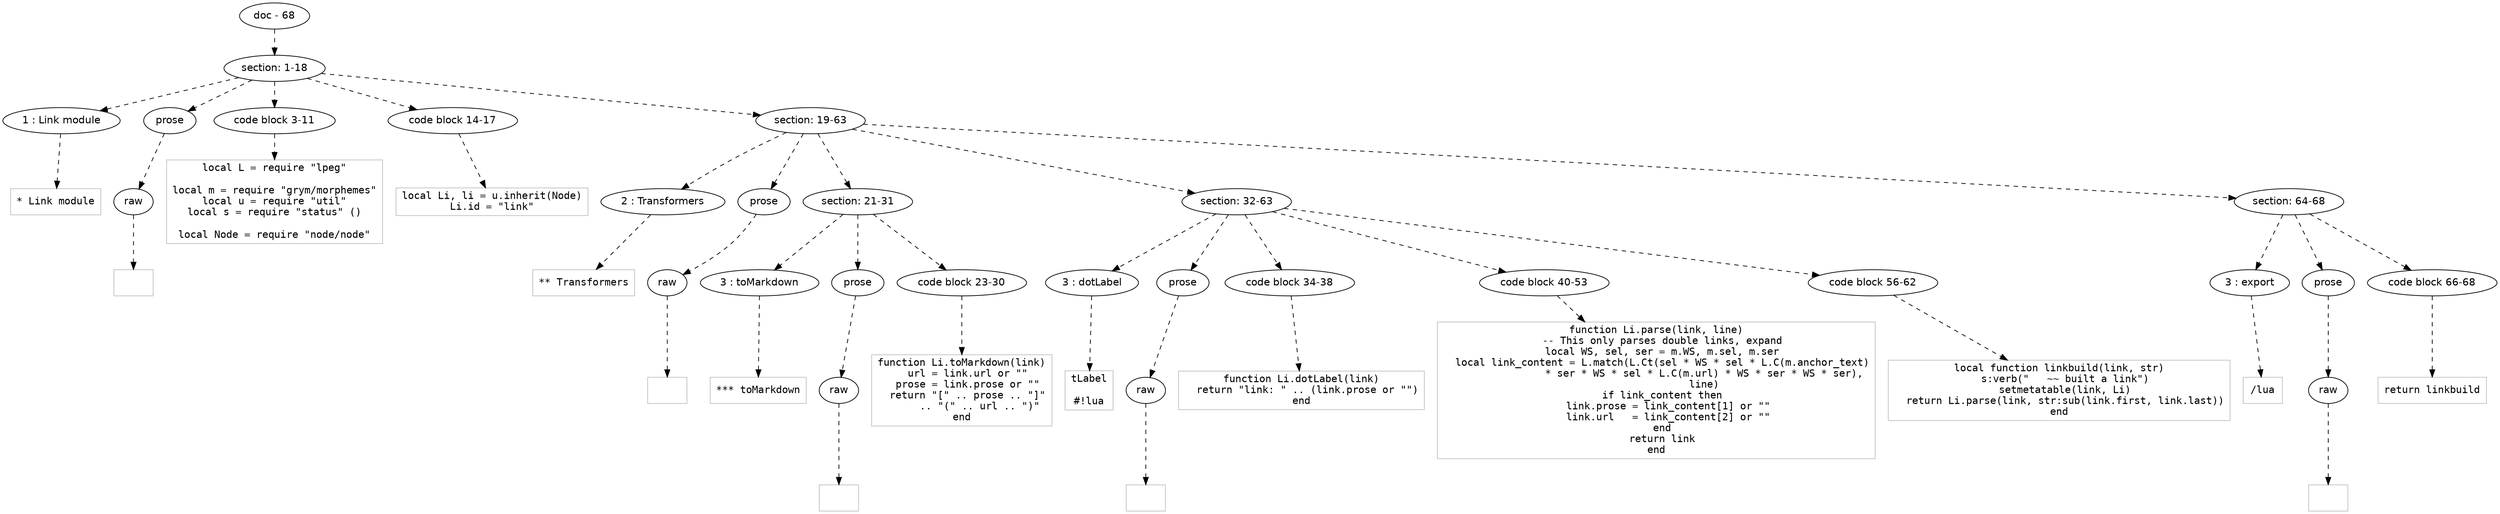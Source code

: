 digraph hierarchy {

node [fontname=Helvetica]
edge [style=dashed]

doc_0 [label="doc - 68"]


doc_0 -> { section_1}
{rank=same; section_1}

section_1 [label="section: 1-18"]


section_1 -> { header_2 prose_3 codeblock_4 codeblock_5 section_6}
{rank=same; header_2 prose_3 codeblock_4 codeblock_5 section_6}

header_2 [label="1 : Link module"]

prose_3 [label="prose"]

codeblock_4 [label="code block 3-11"]

codeblock_5 [label="code block 14-17"]

section_6 [label="section: 19-63"]


header_2 -> leaf_7
leaf_7  [color=Gray,shape=rectangle,fontname=Inconsolata,label="* Link module"]
prose_3 -> { raw_8}
{rank=same; raw_8}

raw_8 [label="raw"]


raw_8 -> leaf_9
leaf_9  [color=Gray,shape=rectangle,fontname=Inconsolata,label="
"]
codeblock_4 -> leaf_10
leaf_10  [color=Gray,shape=rectangle,fontname=Inconsolata,label="local L = require \"lpeg\"

local m = require \"grym/morphemes\"
local u = require \"util\"
local s = require \"status\" ()

local Node = require \"node/node\""]
codeblock_5 -> leaf_11
leaf_11  [color=Gray,shape=rectangle,fontname=Inconsolata,label="local Li, li = u.inherit(Node)
Li.id = \"link\""]
section_6 -> { header_12 prose_13 section_14 section_15 section_16}
{rank=same; header_12 prose_13 section_14 section_15 section_16}

header_12 [label="2 : Transformers"]

prose_13 [label="prose"]

section_14 [label="section: 21-31"]

section_15 [label="section: 32-63"]

section_16 [label="section: 64-68"]


header_12 -> leaf_17
leaf_17  [color=Gray,shape=rectangle,fontname=Inconsolata,label="** Transformers"]
prose_13 -> { raw_18}
{rank=same; raw_18}

raw_18 [label="raw"]


raw_18 -> leaf_19
leaf_19  [color=Gray,shape=rectangle,fontname=Inconsolata,label="
"]
section_14 -> { header_20 prose_21 codeblock_22}
{rank=same; header_20 prose_21 codeblock_22}

header_20 [label="3 : toMarkdown"]

prose_21 [label="prose"]

codeblock_22 [label="code block 23-30"]


header_20 -> leaf_23
leaf_23  [color=Gray,shape=rectangle,fontname=Inconsolata,label="*** toMarkdown"]
prose_21 -> { raw_24}
{rank=same; raw_24}

raw_24 [label="raw"]


raw_24 -> leaf_25
leaf_25  [color=Gray,shape=rectangle,fontname=Inconsolata,label="
"]
codeblock_22 -> leaf_26
leaf_26  [color=Gray,shape=rectangle,fontname=Inconsolata,label="function Li.toMarkdown(link)
  url = link.url or \"\"
  prose = link.prose or \"\"
  return \"[\" .. prose .. \"]\"
      .. \"(\" .. url .. \")\"
end"]
section_15 -> { header_27 prose_28 codeblock_29 codeblock_30 codeblock_31}
{rank=same; header_27 prose_28 codeblock_29 codeblock_30 codeblock_31}

header_27 [label="3 : dotLabel"]

prose_28 [label="prose"]

codeblock_29 [label="code block 34-38"]

codeblock_30 [label="code block 40-53"]

codeblock_31 [label="code block 56-62"]


header_27 -> leaf_32
leaf_32  [color=Gray,shape=rectangle,fontname=Inconsolata,label="tLabel

#!lua"]
prose_28 -> { raw_33}
{rank=same; raw_33}

raw_33 [label="raw"]


raw_33 -> leaf_34
leaf_34  [color=Gray,shape=rectangle,fontname=Inconsolata,label="
"]
codeblock_29 -> leaf_35
leaf_35  [color=Gray,shape=rectangle,fontname=Inconsolata,label="function Li.dotLabel(link)
  return \"link: \" .. (link.prose or \"\")
end"]
codeblock_30 -> leaf_36
leaf_36  [color=Gray,shape=rectangle,fontname=Inconsolata,label="function Li.parse(link, line)
  -- This only parses double links, expand
  local WS, sel, ser = m.WS, m.sel, m.ser
  local link_content = L.match(L.Ct(sel * WS * sel * L.C(m.anchor_text)
                * ser * WS * sel * L.C(m.url) * WS * ser * WS * ser),
                line)
  if link_content then
    link.prose = link_content[1] or \"\"
    link.url   = link_content[2] or \"\"
  end
  return link
end"]
codeblock_31 -> leaf_37
leaf_37  [color=Gray,shape=rectangle,fontname=Inconsolata,label="local function linkbuild(link, str)
  s:verb(\"   ~~ built a link\")
  setmetatable(link, Li)
  return Li.parse(link, str:sub(link.first, link.last))
end"]
section_16 -> { header_38 prose_39 codeblock_40}
{rank=same; header_38 prose_39 codeblock_40}

header_38 [label="3 : export"]

prose_39 [label="prose"]

codeblock_40 [label="code block 66-68"]


header_38 -> leaf_41
leaf_41  [color=Gray,shape=rectangle,fontname=Inconsolata,label="/lua"]
prose_39 -> { raw_42}
{rank=same; raw_42}

raw_42 [label="raw"]


raw_42 -> leaf_43
leaf_43  [color=Gray,shape=rectangle,fontname=Inconsolata,label="
"]
codeblock_40 -> leaf_44
leaf_44  [color=Gray,shape=rectangle,fontname=Inconsolata,label="return linkbuild"]

}
